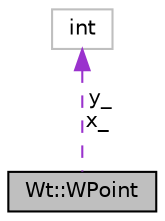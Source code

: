digraph "Wt::WPoint"
{
 // LATEX_PDF_SIZE
  edge [fontname="Helvetica",fontsize="10",labelfontname="Helvetica",labelfontsize="10"];
  node [fontname="Helvetica",fontsize="10",shape=record];
  Node1 [label="Wt::WPoint",height=0.2,width=0.4,color="black", fillcolor="grey75", style="filled", fontcolor="black",tooltip="A value class that defines a 2D point with integer coordinates."];
  Node2 -> Node1 [dir="back",color="darkorchid3",fontsize="10",style="dashed",label=" y_\nx_" ,fontname="Helvetica"];
  Node2 [label="int",height=0.2,width=0.4,color="grey75", fillcolor="white", style="filled",tooltip=" "];
}

